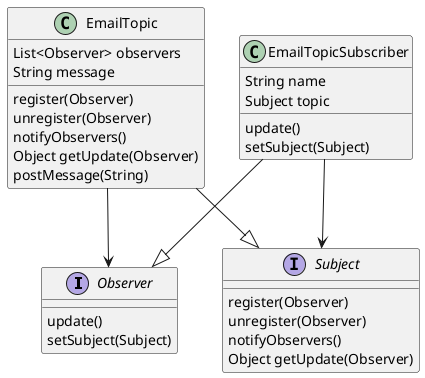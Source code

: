 @startuml

interface Observer {
  update()
  setSubject(Subject)
}

interface Subject {
  register(Observer)
  unregister(Observer)
  notifyObservers()
  Object getUpdate(Observer)
}

class EmailTopic {
  List<Observer> observers
  String message
  register(Observer)
  unregister(Observer)
  notifyObservers()
  Object getUpdate(Observer)
  postMessage(String)
}

class EmailTopicSubscriber {
  String name
  Subject topic
  update()
  setSubject(Subject)
}

EmailTopicSubscriber --|> Observer
EmailTopic --|> Subject
EmailTopic --> Observer
EmailTopicSubscriber --> Subject

@enduml